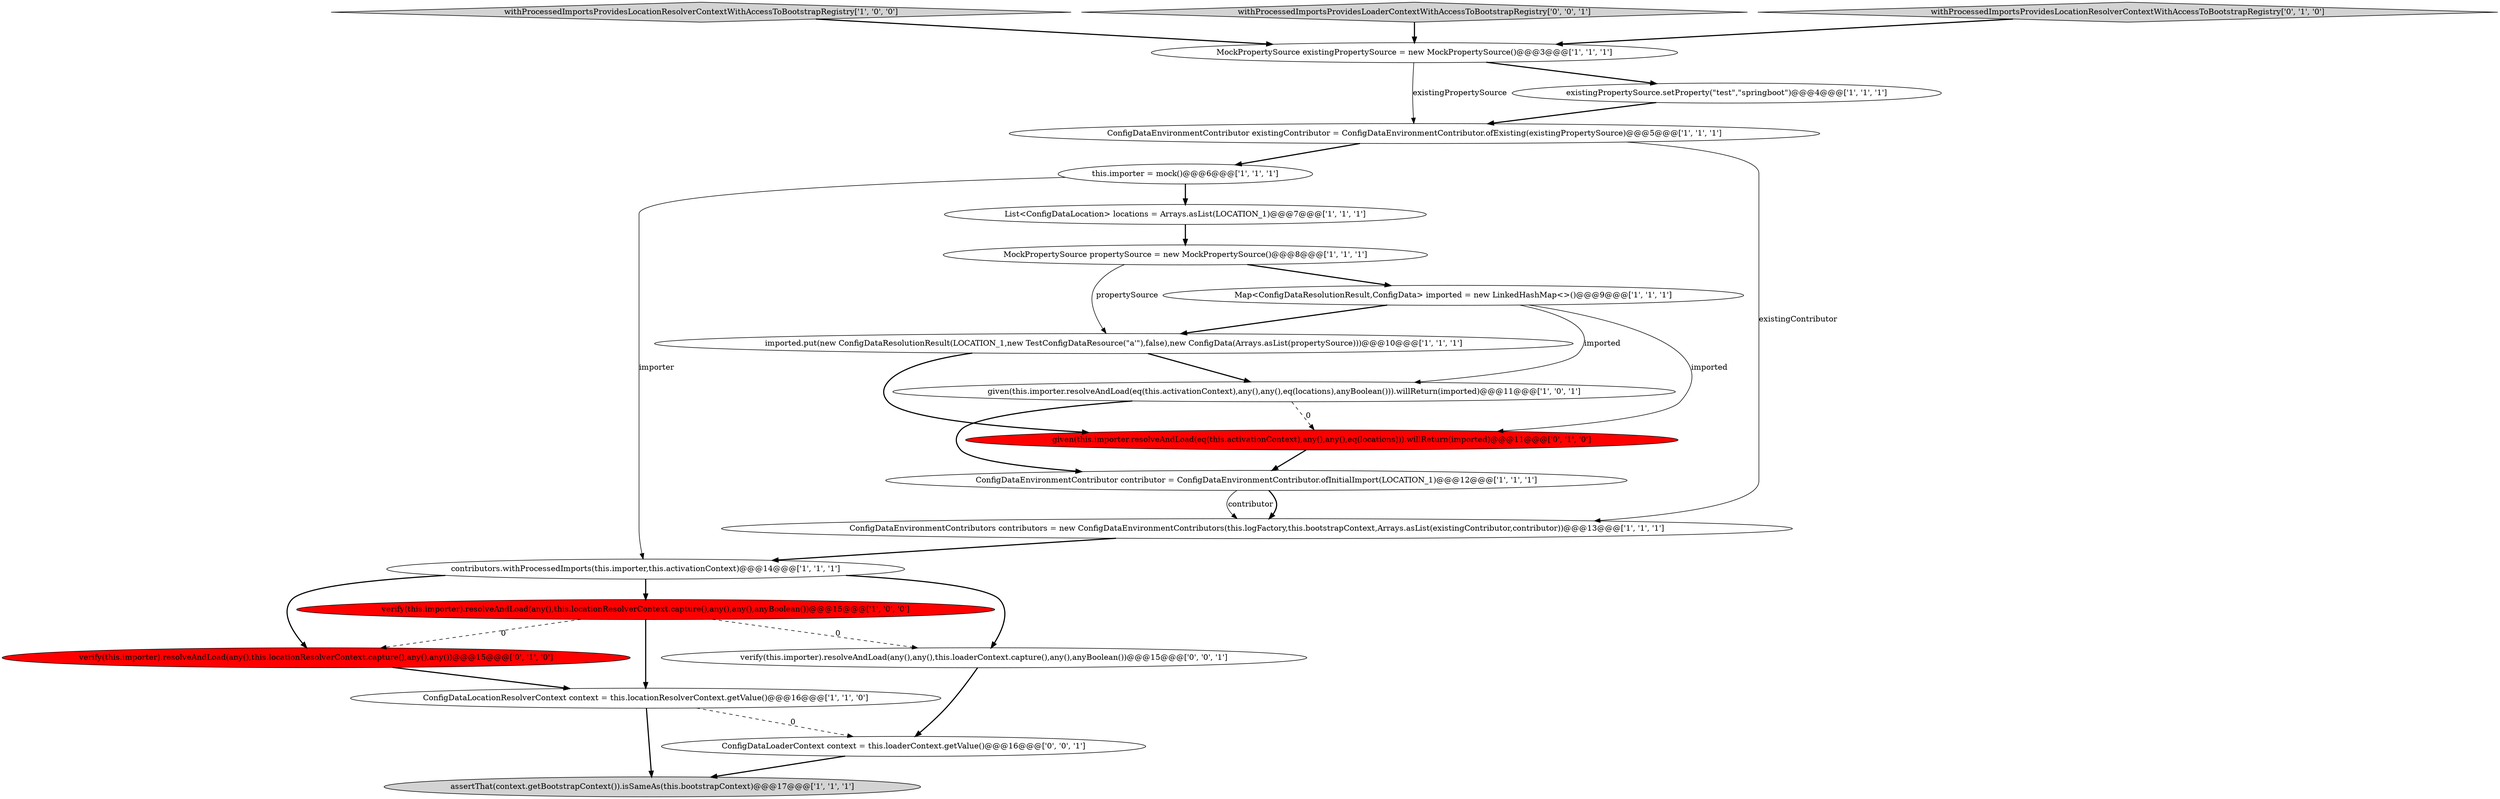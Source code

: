 digraph {
5 [style = filled, label = "MockPropertySource propertySource = new MockPropertySource()@@@8@@@['1', '1', '1']", fillcolor = white, shape = ellipse image = "AAA0AAABBB1BBB"];
11 [style = filled, label = "ConfigDataEnvironmentContributor contributor = ConfigDataEnvironmentContributor.ofInitialImport(LOCATION_1)@@@12@@@['1', '1', '1']", fillcolor = white, shape = ellipse image = "AAA0AAABBB1BBB"];
14 [style = filled, label = "withProcessedImportsProvidesLocationResolverContextWithAccessToBootstrapRegistry['1', '0', '0']", fillcolor = lightgray, shape = diamond image = "AAA0AAABBB1BBB"];
21 [style = filled, label = "ConfigDataLoaderContext context = this.loaderContext.getValue()@@@16@@@['0', '0', '1']", fillcolor = white, shape = ellipse image = "AAA0AAABBB3BBB"];
9 [style = filled, label = "imported.put(new ConfigDataResolutionResult(LOCATION_1,new TestConfigDataResource(\"a'\"),false),new ConfigData(Arrays.asList(propertySource)))@@@10@@@['1', '1', '1']", fillcolor = white, shape = ellipse image = "AAA0AAABBB1BBB"];
18 [style = filled, label = "verify(this.importer).resolveAndLoad(any(),this.locationResolverContext.capture(),any(),any())@@@15@@@['0', '1', '0']", fillcolor = red, shape = ellipse image = "AAA1AAABBB2BBB"];
7 [style = filled, label = "ConfigDataEnvironmentContributor existingContributor = ConfigDataEnvironmentContributor.ofExisting(existingPropertySource)@@@5@@@['1', '1', '1']", fillcolor = white, shape = ellipse image = "AAA0AAABBB1BBB"];
2 [style = filled, label = "verify(this.importer).resolveAndLoad(any(),this.locationResolverContext.capture(),any(),any(),anyBoolean())@@@15@@@['1', '0', '0']", fillcolor = red, shape = ellipse image = "AAA1AAABBB1BBB"];
8 [style = filled, label = "contributors.withProcessedImports(this.importer,this.activationContext)@@@14@@@['1', '1', '1']", fillcolor = white, shape = ellipse image = "AAA0AAABBB1BBB"];
0 [style = filled, label = "List<ConfigDataLocation> locations = Arrays.asList(LOCATION_1)@@@7@@@['1', '1', '1']", fillcolor = white, shape = ellipse image = "AAA0AAABBB1BBB"];
3 [style = filled, label = "ConfigDataEnvironmentContributors contributors = new ConfigDataEnvironmentContributors(this.logFactory,this.bootstrapContext,Arrays.asList(existingContributor,contributor))@@@13@@@['1', '1', '1']", fillcolor = white, shape = ellipse image = "AAA0AAABBB1BBB"];
6 [style = filled, label = "Map<ConfigDataResolutionResult,ConfigData> imported = new LinkedHashMap<>()@@@9@@@['1', '1', '1']", fillcolor = white, shape = ellipse image = "AAA0AAABBB1BBB"];
16 [style = filled, label = "given(this.importer.resolveAndLoad(eq(this.activationContext),any(),any(),eq(locations))).willReturn(imported)@@@11@@@['0', '1', '0']", fillcolor = red, shape = ellipse image = "AAA1AAABBB2BBB"];
1 [style = filled, label = "MockPropertySource existingPropertySource = new MockPropertySource()@@@3@@@['1', '1', '1']", fillcolor = white, shape = ellipse image = "AAA0AAABBB1BBB"];
12 [style = filled, label = "assertThat(context.getBootstrapContext()).isSameAs(this.bootstrapContext)@@@17@@@['1', '1', '1']", fillcolor = lightgray, shape = ellipse image = "AAA0AAABBB1BBB"];
20 [style = filled, label = "verify(this.importer).resolveAndLoad(any(),any(),this.loaderContext.capture(),any(),anyBoolean())@@@15@@@['0', '0', '1']", fillcolor = white, shape = ellipse image = "AAA0AAABBB3BBB"];
4 [style = filled, label = "existingPropertySource.setProperty(\"test\",\"springboot\")@@@4@@@['1', '1', '1']", fillcolor = white, shape = ellipse image = "AAA0AAABBB1BBB"];
10 [style = filled, label = "ConfigDataLocationResolverContext context = this.locationResolverContext.getValue()@@@16@@@['1', '1', '0']", fillcolor = white, shape = ellipse image = "AAA0AAABBB1BBB"];
19 [style = filled, label = "withProcessedImportsProvidesLoaderContextWithAccessToBootstrapRegistry['0', '0', '1']", fillcolor = lightgray, shape = diamond image = "AAA0AAABBB3BBB"];
13 [style = filled, label = "this.importer = mock()@@@6@@@['1', '1', '1']", fillcolor = white, shape = ellipse image = "AAA0AAABBB1BBB"];
15 [style = filled, label = "given(this.importer.resolveAndLoad(eq(this.activationContext),any(),any(),eq(locations),anyBoolean())).willReturn(imported)@@@11@@@['1', '0', '1']", fillcolor = white, shape = ellipse image = "AAA0AAABBB1BBB"];
17 [style = filled, label = "withProcessedImportsProvidesLocationResolverContextWithAccessToBootstrapRegistry['0', '1', '0']", fillcolor = lightgray, shape = diamond image = "AAA0AAABBB2BBB"];
7->13 [style = bold, label=""];
1->4 [style = bold, label=""];
15->16 [style = dashed, label="0"];
10->21 [style = dashed, label="0"];
16->11 [style = bold, label=""];
2->20 [style = dashed, label="0"];
17->1 [style = bold, label=""];
8->18 [style = bold, label=""];
13->8 [style = solid, label="importer"];
6->15 [style = solid, label="imported"];
6->16 [style = solid, label="imported"];
2->10 [style = bold, label=""];
9->16 [style = bold, label=""];
4->7 [style = bold, label=""];
14->1 [style = bold, label=""];
21->12 [style = bold, label=""];
20->21 [style = bold, label=""];
19->1 [style = bold, label=""];
8->20 [style = bold, label=""];
5->6 [style = bold, label=""];
15->11 [style = bold, label=""];
8->2 [style = bold, label=""];
18->10 [style = bold, label=""];
11->3 [style = bold, label=""];
5->9 [style = solid, label="propertySource"];
10->12 [style = bold, label=""];
9->15 [style = bold, label=""];
3->8 [style = bold, label=""];
2->18 [style = dashed, label="0"];
7->3 [style = solid, label="existingContributor"];
6->9 [style = bold, label=""];
11->3 [style = solid, label="contributor"];
1->7 [style = solid, label="existingPropertySource"];
0->5 [style = bold, label=""];
13->0 [style = bold, label=""];
}
